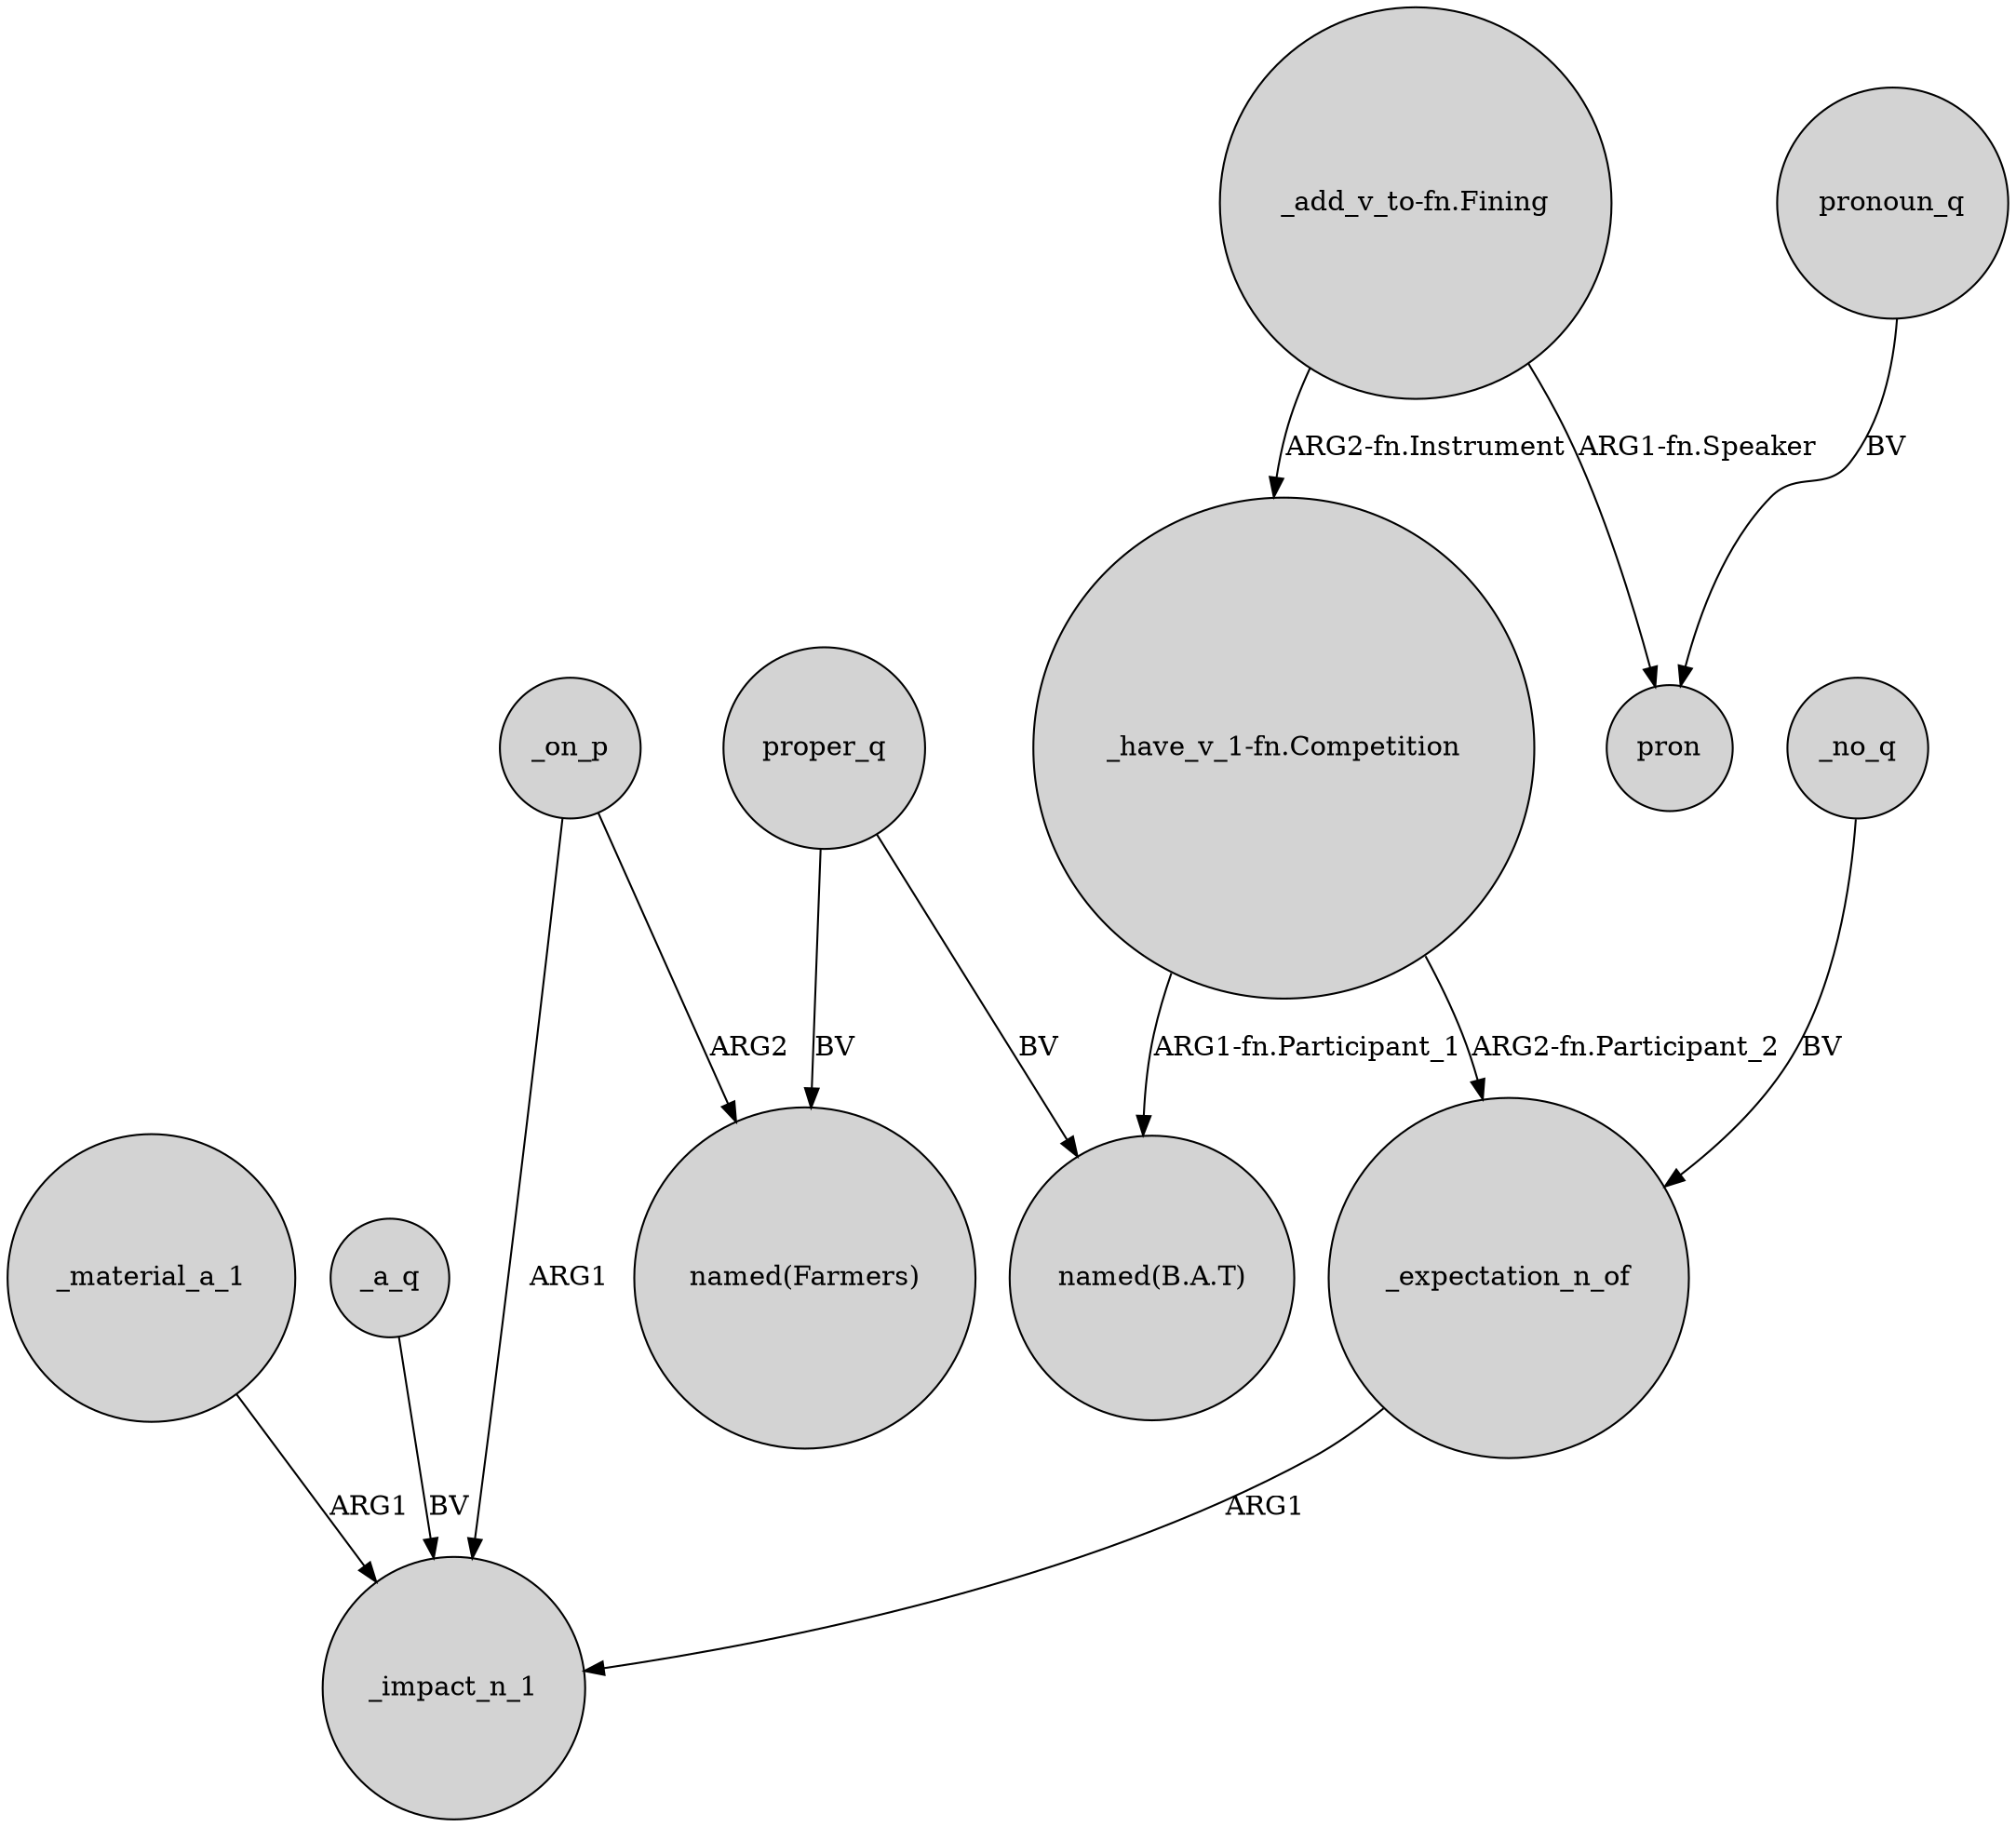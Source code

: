 digraph {
	node [shape=circle style=filled]
	"_have_v_1-fn.Competition" -> _expectation_n_of [label="ARG2-fn.Participant_2"]
	"_have_v_1-fn.Competition" -> "named(B.A.T)" [label="ARG1-fn.Participant_1"]
	_material_a_1 -> _impact_n_1 [label=ARG1]
	proper_q -> "named(B.A.T)" [label=BV]
	_expectation_n_of -> _impact_n_1 [label=ARG1]
	proper_q -> "named(Farmers)" [label=BV]
	_a_q -> _impact_n_1 [label=BV]
	_on_p -> "named(Farmers)" [label=ARG2]
	_on_p -> _impact_n_1 [label=ARG1]
	"_add_v_to-fn.Fining" -> "_have_v_1-fn.Competition" [label="ARG2-fn.Instrument"]
	pronoun_q -> pron [label=BV]
	_no_q -> _expectation_n_of [label=BV]
	"_add_v_to-fn.Fining" -> pron [label="ARG1-fn.Speaker"]
}
